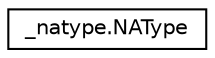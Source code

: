 digraph "Graphical Class Hierarchy"
{
 // LATEX_PDF_SIZE
  edge [fontname="Helvetica",fontsize="10",labelfontname="Helvetica",labelfontsize="10"];
  node [fontname="Helvetica",fontsize="10",shape=record];
  rankdir="LR";
  Node0 [label="_natype.NAType",height=0.2,width=0.4,color="black", fillcolor="white", style="filled",URL="$class__natype_1_1NAType.html",tooltip=" "];
}
